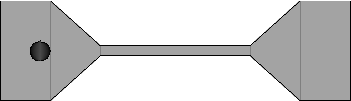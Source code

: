 usepackage("media9","bigfiles,noplaybutton");
import three;
//size(5cm);
real[] X={-175, -125, -75, 75, 125,175};
real[] R={50, 50, 5, 5, 50, 50};
settings.render=0;

currentprojection=orthographic(0,-100,0);
currentlight=light(-30,-30,30);

for(int i=0; i<5; ++i)
{
   path3 face1=(X[i], R[i], R[i])--(X[i+1], R[i+1], R[i+1])--(X[i+1], R[i+1],-R[i+1])--(X[i], R[i],-R[i])--cycle;
   path3 face2=(X[i], R[i], R[i])--(X[i+1], R[i+1], R[i+1])--(X[i+1],-R[i+1], R[i+1])--(X[i],-R[i], R[i])--cycle;
   path3 face3=(X[i],-R[i], R[i])--(X[i+1],-R[i+1], R[i+1])--(X[i+1],-R[i+1],-R[i+1])--(X[i],-R[i],-R[i])--cycle;
   path3 face4=(X[i], R[i],-R[i])--(X[i+1], R[i+1],-R[i+1])--(X[i+1],-R[i+1],-R[i+1])--(X[i],-R[i],-R[i])--cycle;

   draw(surface(face1),opacity(0.2),gray);
   draw(surface(face2),opacity(0.2),gray);
   draw(surface(face3),opacity(0.2),gray);
   draw(surface(face4),opacity(0.2),gray);
}


path3 edge1=(X[0], R[0], R[0])--(X[1], R[1], R[1])--(X[2], R[2], R[2])--(X[3], R[3], R[3])--(X[4], R[4], R[4])--(X[5], R[5], R[5]);
path3 edge2=(X[0], R[0],-R[0])--(X[1], R[1],-R[1])--(X[2], R[2],-R[2])--(X[3], R[3],-R[3])--(X[4], R[4],-R[4])--(X[5], R[5],-R[5]);
path3 edge3=(X[0],-R[0], R[0])--(X[1],-R[1], R[1])--(X[2],-R[2], R[2])--(X[3],-R[3], R[3])--(X[4],-R[4], R[4])--(X[5],-R[5], R[5]);
path3 edge4=(X[0],-R[0],-R[0])--(X[1],-R[1],-R[1])--(X[2],-R[2],-R[2])--(X[3],-R[3],-R[3])--(X[4],-R[4],-R[4])--(X[5],-R[5],-R[5]);

draw(edge1,black);
draw(edge2,black);
draw(edge3,black);
draw(edge4,black);

path3 edge5=(X[0],-R[0],-R[0])--(X[0],-R[0], R[0])--(X[0], R[0], R[0])--(X[0], R[0],-R[0])--cycle;
draw(edge5,black);

path3 edge6=(X[5],-R[5],-R[5])--(X[5],-R[5], R[5])--(X[5], R[5], R[5])--(X[5], R[5],-R[5])--cycle;
draw(edge6,black);


draw(shift(-135,0,0)*scale3(10)*unitsphere,gray);

